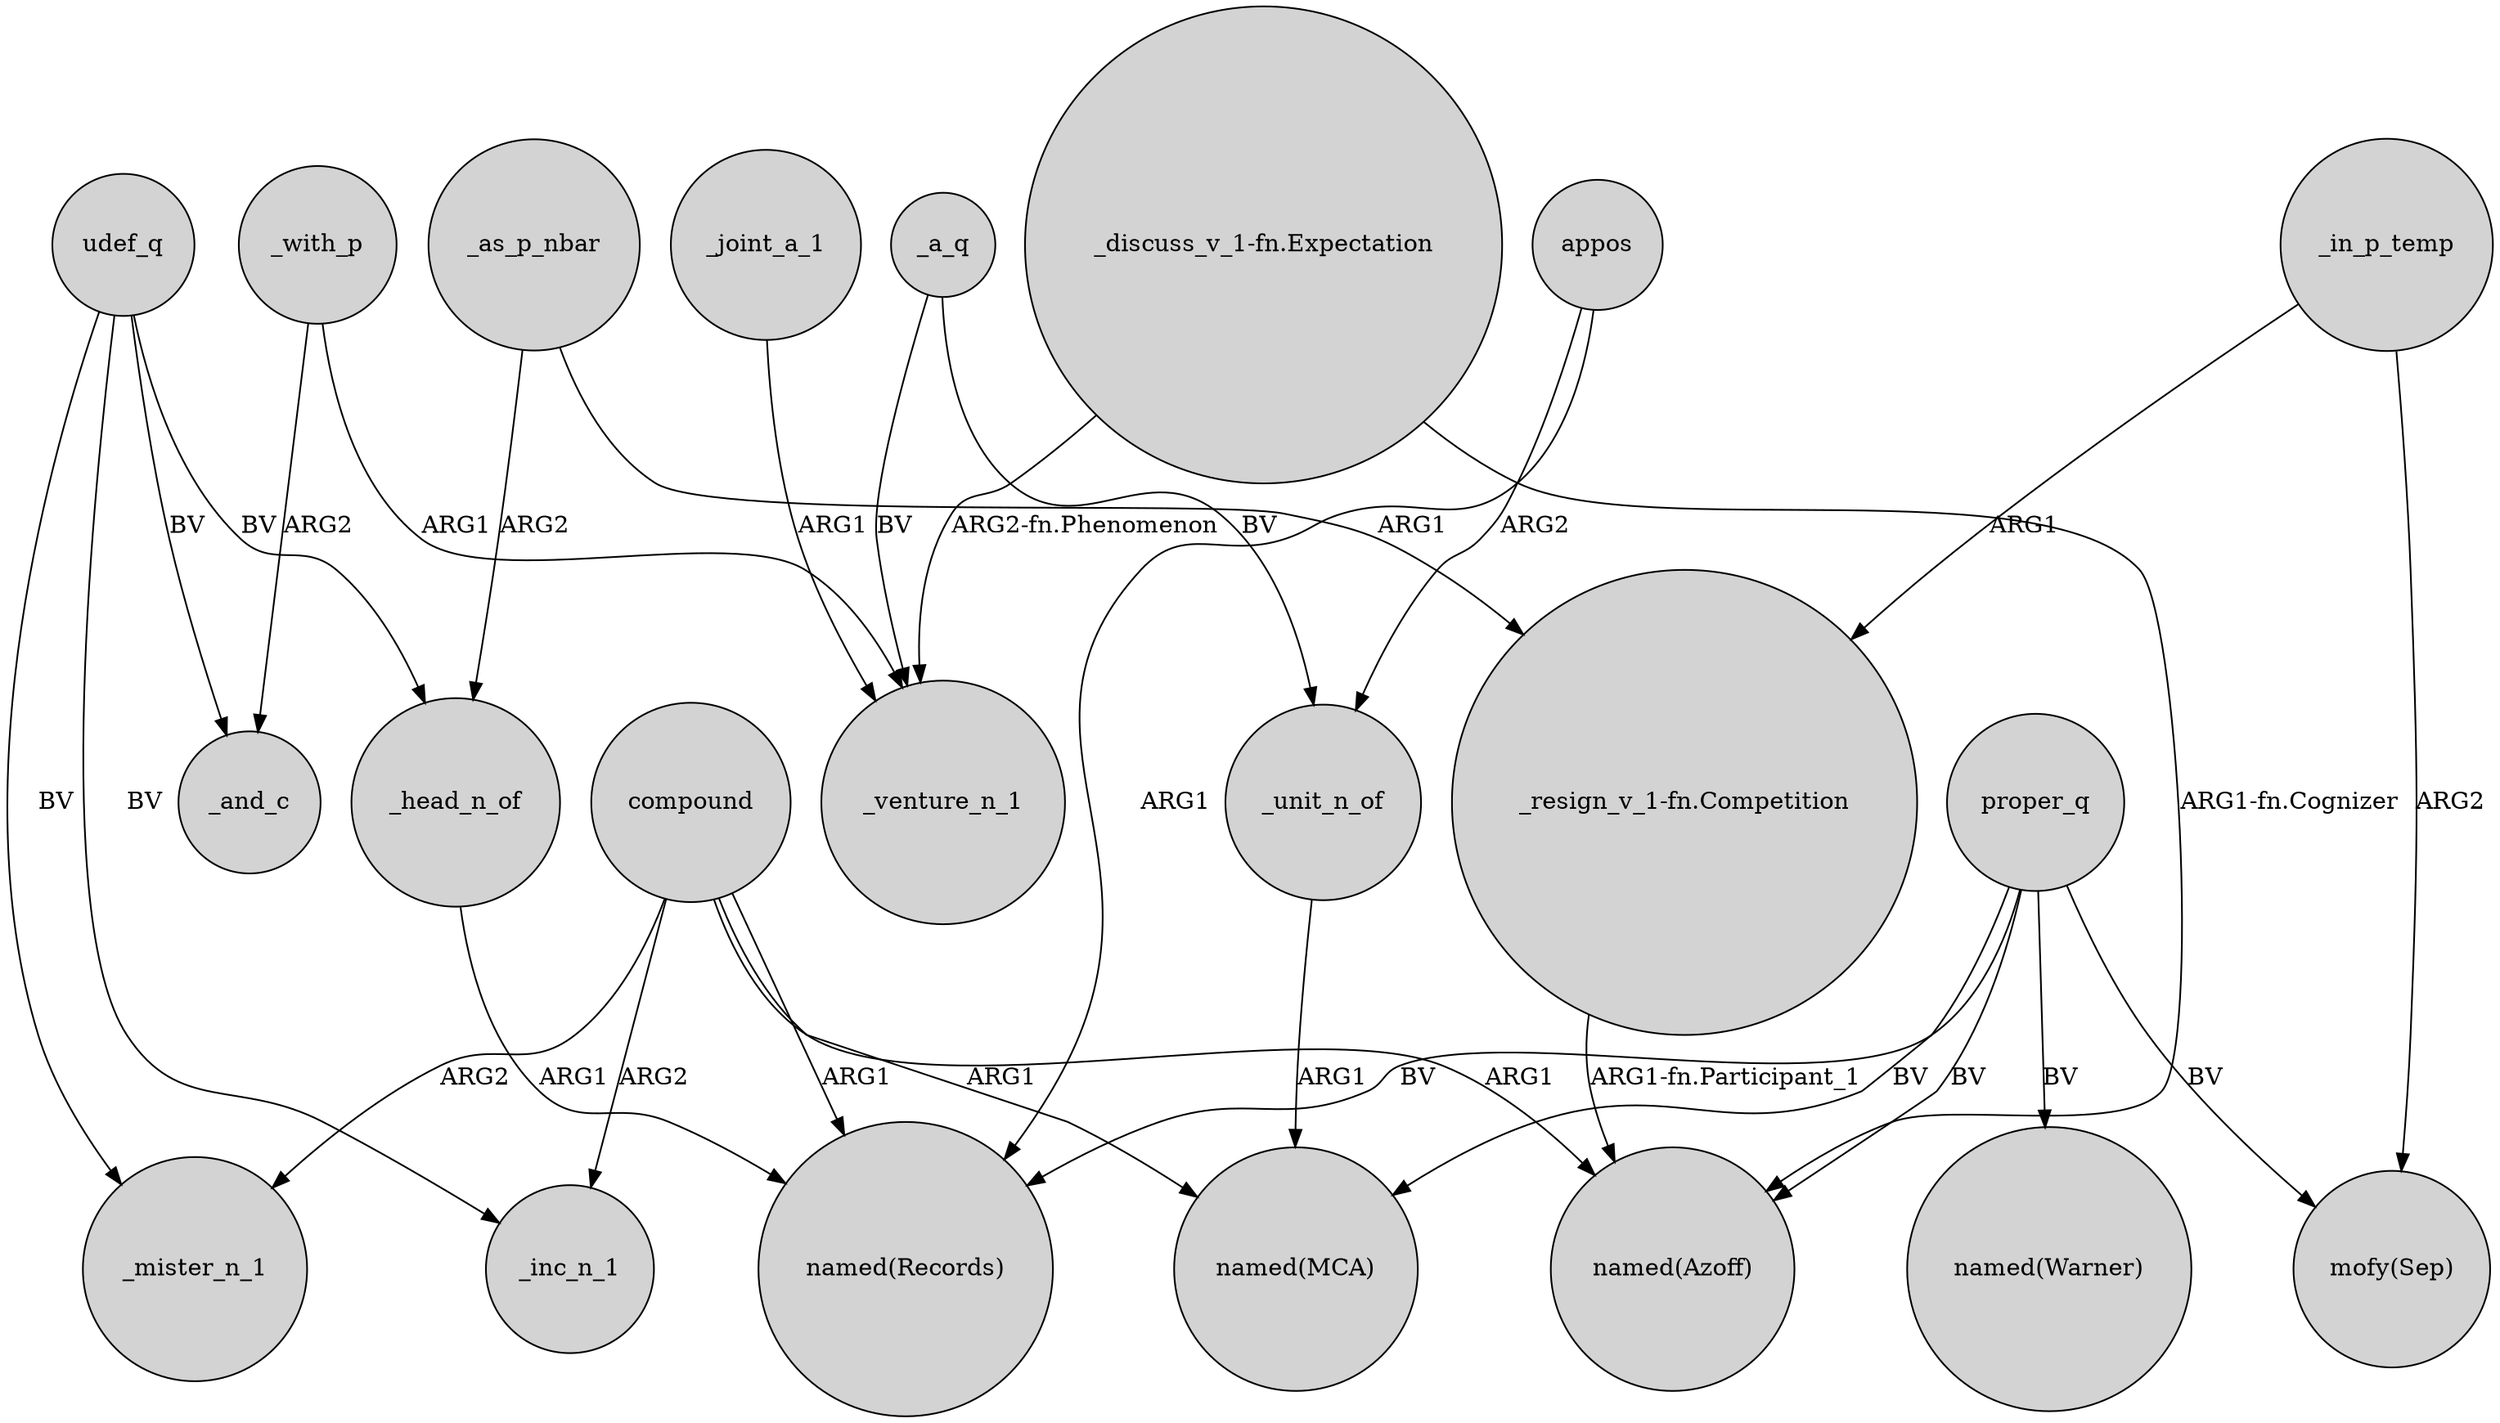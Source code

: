 digraph {
	node [shape=circle style=filled]
	compound -> _mister_n_1 [label=ARG2]
	_joint_a_1 -> _venture_n_1 [label=ARG1]
	"_discuss_v_1-fn.Expectation" -> _venture_n_1 [label="ARG2-fn.Phenomenon"]
	_with_p -> _venture_n_1 [label=ARG1]
	udef_q -> _and_c [label=BV]
	udef_q -> _mister_n_1 [label=BV]
	proper_q -> "named(MCA)" [label=BV]
	udef_q -> _head_n_of [label=BV]
	_as_p_nbar -> "_resign_v_1-fn.Competition" [label=ARG1]
	udef_q -> _inc_n_1 [label=BV]
	compound -> _inc_n_1 [label=ARG2]
	"_resign_v_1-fn.Competition" -> "named(Azoff)" [label="ARG1-fn.Participant_1"]
	proper_q -> "named(Records)" [label=BV]
	appos -> "named(Records)" [label=ARG1]
	"_discuss_v_1-fn.Expectation" -> "named(Azoff)" [label="ARG1-fn.Cognizer"]
	_with_p -> _and_c [label=ARG2]
	compound -> "named(MCA)" [label=ARG1]
	proper_q -> "named(Azoff)" [label=BV]
	_unit_n_of -> "named(MCA)" [label=ARG1]
	proper_q -> "named(Warner)" [label=BV]
	appos -> _unit_n_of [label=ARG2]
	_head_n_of -> "named(Records)" [label=ARG1]
	proper_q -> "mofy(Sep)" [label=BV]
	compound -> "named(Records)" [label=ARG1]
	_in_p_temp -> "_resign_v_1-fn.Competition" [label=ARG1]
	compound -> "named(Azoff)" [label=ARG1]
	_a_q -> _venture_n_1 [label=BV]
	_a_q -> _unit_n_of [label=BV]
	_as_p_nbar -> _head_n_of [label=ARG2]
	_in_p_temp -> "mofy(Sep)" [label=ARG2]
}

